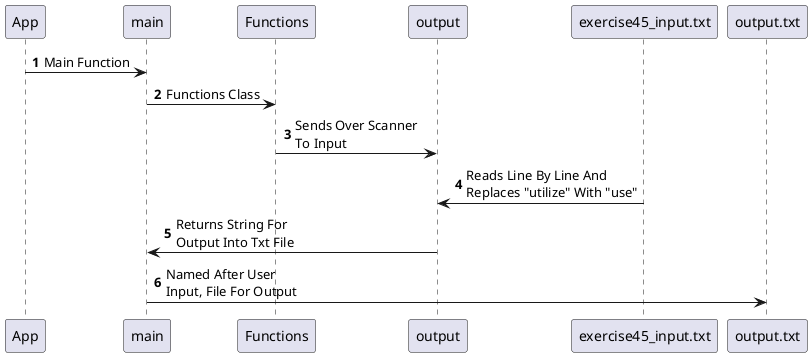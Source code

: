 @startuml
'https://plantuml.com/sequence-diagram

autonumber

App -> main: Main Function
main -> Functions: Functions Class
Functions -> output: Sends Over Scanner \nTo Input

exercise45_input.txt -> output: Reads Line By Line And \nReplaces "utilize" With "use"
output -> main: Returns String For\nOutput Into Txt File
main -> output.txt : Named After User \nInput, File For Output

@enduml